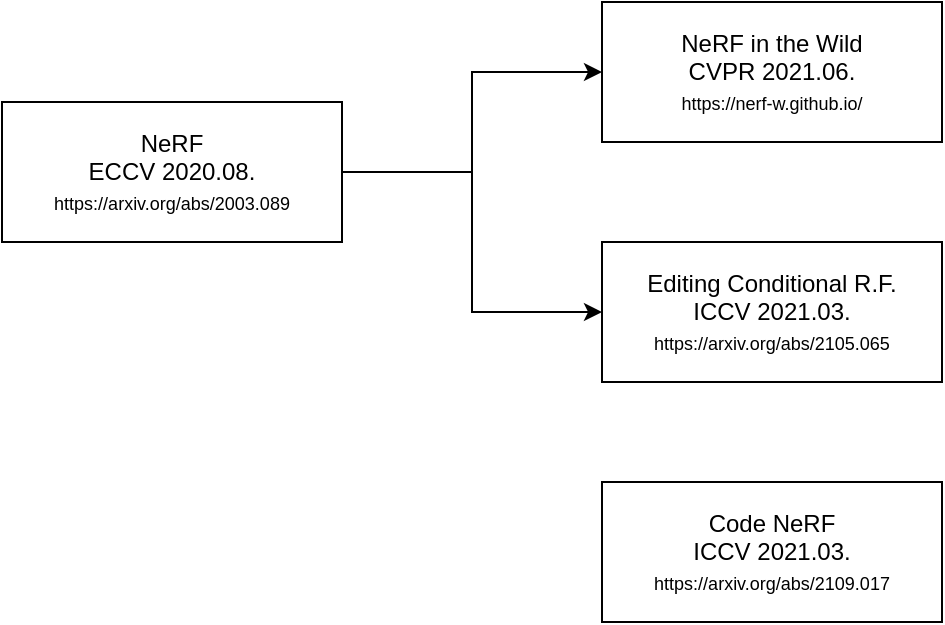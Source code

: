 <mxfile version="20.4.0" type="github">
  <diagram id="P7a58e-hZodsQtmb7xjX" name="페이지-1">
    <mxGraphModel dx="3327" dy="887" grid="1" gridSize="10" guides="1" tooltips="1" connect="1" arrows="1" fold="1" page="1" pageScale="1" pageWidth="827" pageHeight="1169" math="0" shadow="0">
      <root>
        <mxCell id="0" />
        <mxCell id="1" parent="0" />
        <mxCell id="O7blb1luG2vvZTJPsJBL-5" style="edgeStyle=orthogonalEdgeStyle;rounded=0;orthogonalLoop=1;jettySize=auto;html=1;exitX=1;exitY=0.5;exitDx=0;exitDy=0;entryX=0;entryY=0.5;entryDx=0;entryDy=0;fontSize=9;" edge="1" parent="1" source="O7blb1luG2vvZTJPsJBL-1" target="O7blb1luG2vvZTJPsJBL-3">
          <mxGeometry relative="1" as="geometry" />
        </mxCell>
        <mxCell id="O7blb1luG2vvZTJPsJBL-7" style="edgeStyle=orthogonalEdgeStyle;rounded=0;orthogonalLoop=1;jettySize=auto;html=1;exitX=1;exitY=0.5;exitDx=0;exitDy=0;entryX=0;entryY=0.5;entryDx=0;entryDy=0;fontSize=9;" edge="1" parent="1" source="O7blb1luG2vvZTJPsJBL-1" target="O7blb1luG2vvZTJPsJBL-6">
          <mxGeometry relative="1" as="geometry" />
        </mxCell>
        <mxCell id="O7blb1luG2vvZTJPsJBL-1" value="NeRF&lt;br&gt;ECCV 2020.08.&lt;br&gt;&lt;font style=&quot;font-size: 9px;&quot;&gt;https://arxiv.org/abs/2003.089&lt;/font&gt;" style="rounded=0;whiteSpace=wrap;html=1;" vertex="1" parent="1">
          <mxGeometry x="-1270" y="330" width="170" height="70" as="geometry" />
        </mxCell>
        <mxCell id="O7blb1luG2vvZTJPsJBL-2" value="Code NeRF&lt;br&gt;ICCV 2021.03.&lt;br&gt;&lt;font style=&quot;font-size: 9px;&quot;&gt;https://arxiv.org/abs/2109.017&lt;/font&gt;" style="rounded=0;whiteSpace=wrap;html=1;" vertex="1" parent="1">
          <mxGeometry x="-970" y="520" width="170" height="70" as="geometry" />
        </mxCell>
        <mxCell id="O7blb1luG2vvZTJPsJBL-3" value="NeRF in the Wild&lt;br&gt;CVPR 2021.06.&lt;br&gt;&lt;font style=&quot;font-size: 9px;&quot;&gt;https://nerf-w.github.io/&lt;/font&gt;" style="rounded=0;whiteSpace=wrap;html=1;" vertex="1" parent="1">
          <mxGeometry x="-970" y="280" width="170" height="70" as="geometry" />
        </mxCell>
        <mxCell id="O7blb1luG2vvZTJPsJBL-6" value="Editing Conditional R.F.&lt;br&gt;ICCV 2021.03.&lt;br&gt;&lt;font style=&quot;font-size: 9px;&quot;&gt;https://arxiv.org/abs/2105.065&lt;/font&gt;" style="rounded=0;whiteSpace=wrap;html=1;" vertex="1" parent="1">
          <mxGeometry x="-970" y="400" width="170" height="70" as="geometry" />
        </mxCell>
      </root>
    </mxGraphModel>
  </diagram>
</mxfile>
